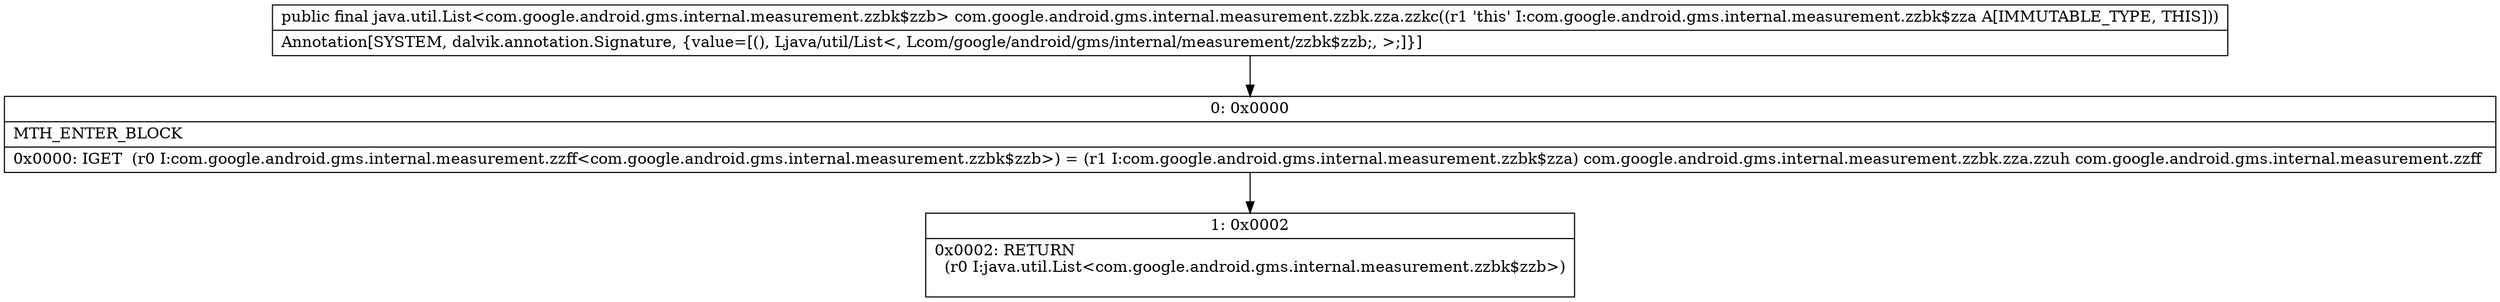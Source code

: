 digraph "CFG forcom.google.android.gms.internal.measurement.zzbk.zza.zzkc()Ljava\/util\/List;" {
Node_0 [shape=record,label="{0\:\ 0x0000|MTH_ENTER_BLOCK\l|0x0000: IGET  (r0 I:com.google.android.gms.internal.measurement.zzff\<com.google.android.gms.internal.measurement.zzbk$zzb\>) = (r1 I:com.google.android.gms.internal.measurement.zzbk$zza) com.google.android.gms.internal.measurement.zzbk.zza.zzuh com.google.android.gms.internal.measurement.zzff \l}"];
Node_1 [shape=record,label="{1\:\ 0x0002|0x0002: RETURN  \l  (r0 I:java.util.List\<com.google.android.gms.internal.measurement.zzbk$zzb\>)\l \l}"];
MethodNode[shape=record,label="{public final java.util.List\<com.google.android.gms.internal.measurement.zzbk$zzb\> com.google.android.gms.internal.measurement.zzbk.zza.zzkc((r1 'this' I:com.google.android.gms.internal.measurement.zzbk$zza A[IMMUTABLE_TYPE, THIS]))  | Annotation[SYSTEM, dalvik.annotation.Signature, \{value=[(), Ljava\/util\/List\<, Lcom\/google\/android\/gms\/internal\/measurement\/zzbk$zzb;, \>;]\}]\l}"];
MethodNode -> Node_0;
Node_0 -> Node_1;
}

